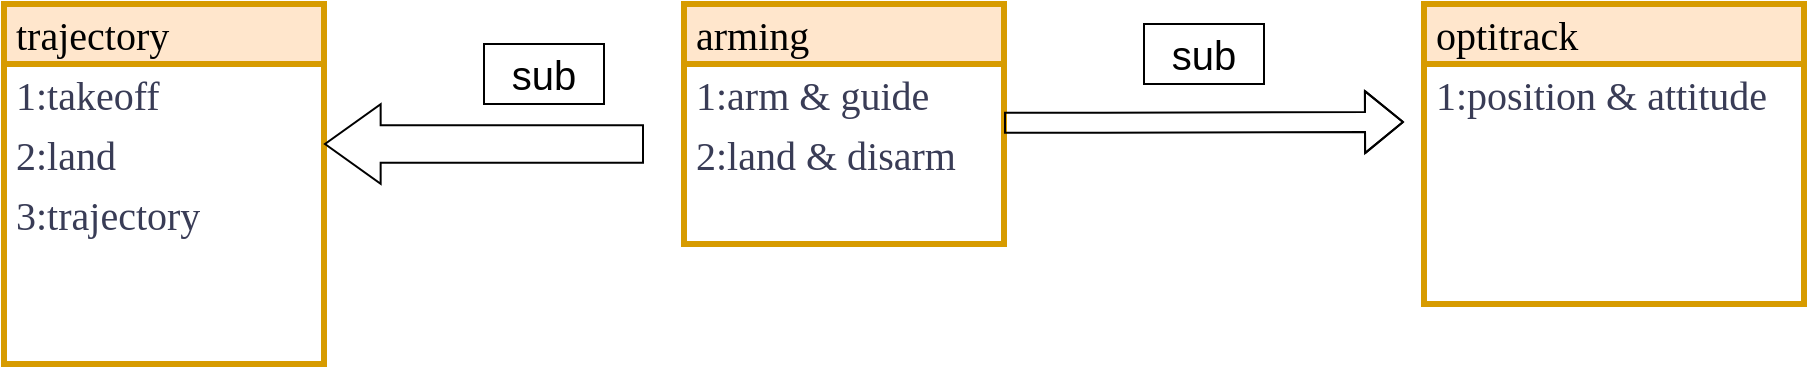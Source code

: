 <mxfile version="23.1.1" type="github">
  <diagram name="第 1 页" id="OqDtIJGSf-YPzuiZSjEt">
    <mxGraphModel dx="1960" dy="1274" grid="1" gridSize="10" guides="1" tooltips="1" connect="1" arrows="1" fold="1" page="1" pageScale="1" pageWidth="4681" pageHeight="3300" math="0" shadow="0">
      <root>
        <mxCell id="0" />
        <mxCell id="1" parent="0" />
        <mxCell id="TXCej7L_n-7z-eu7B_dZ-6" value="trajectory" style="swimlane;fontStyle=0;childLayout=stackLayout;horizontal=1;startSize=30;horizontalStack=0;resizeParent=1;resizeParentMax=0;resizeLast=0;collapsible=1;marginBottom=0;whiteSpace=wrap;html=1;labelBackgroundColor=none;strokeWidth=3;align=left;verticalAlign=middle;spacingLeft=4;spacingRight=4;fontFamily=Times New Roman;fontSize=20;fillColor=#ffe6cc;strokeColor=#d79b00;perimeterSpacing=8;swimlaneLine=1;rounded=0;glass=0;shadow=0;" parent="1" vertex="1">
          <mxGeometry x="430" y="220" width="160" height="180" as="geometry" />
        </mxCell>
        <mxCell id="TXCej7L_n-7z-eu7B_dZ-7" value="1:takeoff" style="text;strokeColor=none;fillColor=none;align=left;verticalAlign=middle;spacingLeft=4;spacingRight=4;overflow=hidden;points=[[0,0.5],[1,0.5]];portConstraint=eastwest;rotatable=0;whiteSpace=wrap;html=1;fontSize=20;fontFamily=Times New Roman;fontColor=#393C56;" parent="TXCej7L_n-7z-eu7B_dZ-6" vertex="1">
          <mxGeometry y="30" width="160" height="30" as="geometry" />
        </mxCell>
        <mxCell id="TXCej7L_n-7z-eu7B_dZ-8" value="2:land" style="text;strokeColor=none;fillColor=none;align=left;verticalAlign=middle;spacingLeft=4;spacingRight=4;overflow=hidden;points=[[0,0.5],[1,0.5]];portConstraint=eastwest;rotatable=0;whiteSpace=wrap;html=1;fontSize=20;fontFamily=Times New Roman;fontColor=#393C56;" parent="TXCej7L_n-7z-eu7B_dZ-6" vertex="1">
          <mxGeometry y="60" width="160" height="30" as="geometry" />
        </mxCell>
        <mxCell id="TXCej7L_n-7z-eu7B_dZ-9" value="3:trajectory" style="text;strokeColor=none;fillColor=none;align=left;verticalAlign=middle;spacingLeft=4;spacingRight=4;overflow=hidden;points=[[0,0.5],[1,0.5]];portConstraint=eastwest;rotatable=0;whiteSpace=wrap;html=1;fontSize=20;fontFamily=Times New Roman;fontColor=#393C56;" parent="TXCej7L_n-7z-eu7B_dZ-6" vertex="1">
          <mxGeometry y="90" width="160" height="30" as="geometry" />
        </mxCell>
        <mxCell id="TXCej7L_n-7z-eu7B_dZ-11" style="text;strokeColor=none;fillColor=none;align=left;verticalAlign=middle;spacingLeft=4;spacingRight=4;overflow=hidden;points=[[0,0.5],[1,0.5]];portConstraint=eastwest;rotatable=0;whiteSpace=wrap;html=1;fontSize=20;fontFamily=Times New Roman;fontColor=#393C56;" parent="TXCej7L_n-7z-eu7B_dZ-6" vertex="1">
          <mxGeometry y="120" width="160" height="30" as="geometry" />
        </mxCell>
        <mxCell id="TXCej7L_n-7z-eu7B_dZ-10" style="text;strokeColor=none;fillColor=none;align=left;verticalAlign=middle;spacingLeft=4;spacingRight=4;overflow=hidden;points=[[0,0.5],[1,0.5]];portConstraint=eastwest;rotatable=0;whiteSpace=wrap;html=1;fontSize=20;fontFamily=Times New Roman;fontColor=#393C56;" parent="TXCej7L_n-7z-eu7B_dZ-6" vertex="1">
          <mxGeometry y="150" width="160" height="30" as="geometry" />
        </mxCell>
        <mxCell id="TXCej7L_n-7z-eu7B_dZ-40" value="arming" style="swimlane;fontStyle=0;childLayout=stackLayout;horizontal=1;startSize=30;horizontalStack=0;resizeParent=1;resizeParentMax=0;resizeLast=0;collapsible=1;marginBottom=0;whiteSpace=wrap;html=1;labelBackgroundColor=none;strokeWidth=3;align=left;verticalAlign=middle;spacingLeft=4;spacingRight=4;fontFamily=Times New Roman;fontSize=20;fillColor=#ffe6cc;strokeColor=#d79b00;perimeterSpacing=8;swimlaneLine=1;rounded=0;glass=0;shadow=0;" parent="1" vertex="1">
          <mxGeometry x="770" y="220" width="160" height="120" as="geometry" />
        </mxCell>
        <mxCell id="TXCej7L_n-7z-eu7B_dZ-41" value="1:arm &amp;amp; guide" style="text;strokeColor=none;fillColor=none;align=left;verticalAlign=middle;spacingLeft=4;spacingRight=4;overflow=hidden;points=[[0,0.5],[1,0.5]];portConstraint=eastwest;rotatable=0;whiteSpace=wrap;html=1;fontSize=20;fontFamily=Times New Roman;fontColor=#393C56;" parent="TXCej7L_n-7z-eu7B_dZ-40" vertex="1">
          <mxGeometry y="30" width="160" height="30" as="geometry" />
        </mxCell>
        <mxCell id="TXCej7L_n-7z-eu7B_dZ-42" value="2:land &amp;amp; disarm" style="text;strokeColor=none;fillColor=none;align=left;verticalAlign=middle;spacingLeft=4;spacingRight=4;overflow=hidden;points=[[0,0.5],[1,0.5]];portConstraint=eastwest;rotatable=0;whiteSpace=wrap;html=1;fontSize=20;fontFamily=Times New Roman;fontColor=#393C56;" parent="TXCej7L_n-7z-eu7B_dZ-40" vertex="1">
          <mxGeometry y="60" width="160" height="30" as="geometry" />
        </mxCell>
        <mxCell id="TXCej7L_n-7z-eu7B_dZ-44" style="text;strokeColor=none;fillColor=none;align=left;verticalAlign=middle;spacingLeft=4;spacingRight=4;overflow=hidden;points=[[0,0.5],[1,0.5]];portConstraint=eastwest;rotatable=0;whiteSpace=wrap;html=1;fontSize=20;fontFamily=Times New Roman;fontColor=#393C56;" parent="TXCej7L_n-7z-eu7B_dZ-40" vertex="1">
          <mxGeometry y="90" width="160" height="30" as="geometry" />
        </mxCell>
        <mxCell id="moAXRxNZDRWnRZOmzwf8-1" value="optitrack&amp;nbsp;" style="swimlane;fontStyle=0;childLayout=stackLayout;horizontal=1;startSize=30;horizontalStack=0;resizeParent=1;resizeParentMax=0;resizeLast=0;collapsible=1;marginBottom=0;whiteSpace=wrap;html=1;labelBackgroundColor=none;strokeWidth=3;align=left;verticalAlign=middle;spacingLeft=4;spacingRight=4;fontFamily=Times New Roman;fontSize=20;fillColor=#ffe6cc;strokeColor=#d79b00;perimeterSpacing=8;swimlaneLine=1;rounded=0;glass=0;shadow=0;" vertex="1" parent="1">
          <mxGeometry x="1140" y="220" width="190" height="150" as="geometry" />
        </mxCell>
        <mxCell id="moAXRxNZDRWnRZOmzwf8-2" value="1:position &amp;amp; attitude" style="text;strokeColor=none;fillColor=none;align=left;verticalAlign=middle;spacingLeft=4;spacingRight=4;overflow=hidden;points=[[0,0.5],[1,0.5]];portConstraint=eastwest;rotatable=0;whiteSpace=wrap;html=1;fontSize=20;fontFamily=Times New Roman;fontColor=#393C56;" vertex="1" parent="moAXRxNZDRWnRZOmzwf8-1">
          <mxGeometry y="30" width="190" height="30" as="geometry" />
        </mxCell>
        <mxCell id="moAXRxNZDRWnRZOmzwf8-5" style="text;strokeColor=none;fillColor=none;align=left;verticalAlign=middle;spacingLeft=4;spacingRight=4;overflow=hidden;points=[[0,0.5],[1,0.5]];portConstraint=eastwest;rotatable=0;whiteSpace=wrap;html=1;fontSize=20;fontFamily=Times New Roman;fontColor=#393C56;" vertex="1" parent="moAXRxNZDRWnRZOmzwf8-1">
          <mxGeometry y="60" width="190" height="30" as="geometry" />
        </mxCell>
        <mxCell id="moAXRxNZDRWnRZOmzwf8-6" style="text;strokeColor=none;fillColor=none;align=left;verticalAlign=middle;spacingLeft=4;spacingRight=4;overflow=hidden;points=[[0,0.5],[1,0.5]];portConstraint=eastwest;rotatable=0;whiteSpace=wrap;html=1;fontSize=20;fontFamily=Times New Roman;fontColor=#393C56;" vertex="1" parent="moAXRxNZDRWnRZOmzwf8-1">
          <mxGeometry y="90" width="190" height="60" as="geometry" />
        </mxCell>
        <mxCell id="TXCej7L_n-7z-eu7B_dZ-45" style="text;strokeColor=none;fillColor=none;align=left;verticalAlign=middle;spacingLeft=4;spacingRight=4;overflow=hidden;points=[[0,0.5],[1,0.5]];portConstraint=eastwest;rotatable=0;whiteSpace=wrap;html=1;fontSize=20;fontFamily=Times New Roman;fontColor=#393C56;" parent="1" vertex="1">
          <mxGeometry x="780" y="340" width="160" height="30" as="geometry" />
        </mxCell>
        <mxCell id="moAXRxNZDRWnRZOmzwf8-20" value="" style="shape=flexArrow;endArrow=classic;html=1;rounded=0;fillColor=none;strokeColor=#000000;" edge="1" parent="1">
          <mxGeometry width="50" height="50" relative="1" as="geometry">
            <mxPoint x="930" y="279.41" as="sourcePoint" />
            <mxPoint x="1130" y="279" as="targetPoint" />
            <Array as="points">
              <mxPoint x="980" y="279.41" />
            </Array>
          </mxGeometry>
        </mxCell>
        <mxCell id="moAXRxNZDRWnRZOmzwf8-22" value="&lt;font style=&quot;font-size: 20px;&quot;&gt;sub&lt;/font&gt;" style="text;html=1;strokeColor=default;fillColor=none;align=center;verticalAlign=middle;whiteSpace=wrap;rounded=0;strokeWidth=1;" vertex="1" parent="1">
          <mxGeometry x="1000" y="230" width="60" height="30" as="geometry" />
        </mxCell>
        <mxCell id="moAXRxNZDRWnRZOmzwf8-26" value="" style="shape=flexArrow;endArrow=classic;html=1;rounded=0;width=18.824;endSize=8.941;" edge="1" parent="1">
          <mxGeometry width="50" height="50" relative="1" as="geometry">
            <mxPoint x="750" y="290" as="sourcePoint" />
            <mxPoint x="590" y="290" as="targetPoint" />
          </mxGeometry>
        </mxCell>
        <mxCell id="moAXRxNZDRWnRZOmzwf8-27" value="&lt;font style=&quot;font-size: 20px;&quot;&gt;sub&lt;/font&gt;" style="text;html=1;strokeColor=default;fillColor=none;align=center;verticalAlign=middle;whiteSpace=wrap;rounded=0;strokeWidth=1;" vertex="1" parent="1">
          <mxGeometry x="670" y="240" width="60" height="30" as="geometry" />
        </mxCell>
      </root>
    </mxGraphModel>
  </diagram>
</mxfile>
